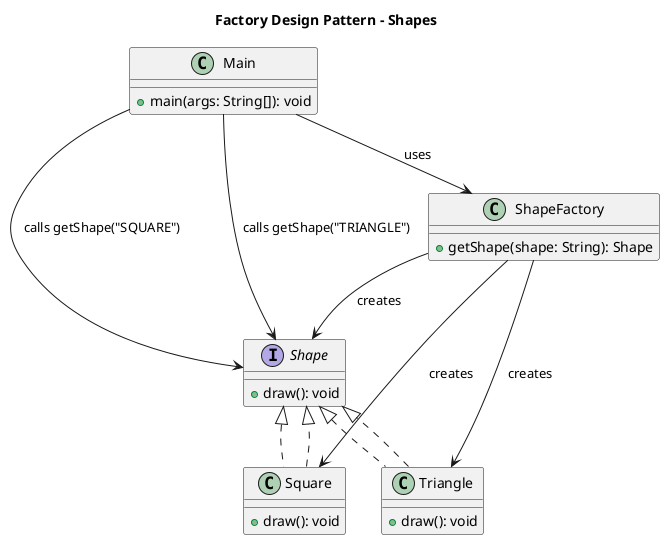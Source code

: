 @startuml Factory
title Factory Design Pattern - Shapes

interface Shape {
    +draw(): void
}

class Square implements Shape {
    +draw(): void
}

class Triangle implements Shape {
    +draw(): void
}

class ShapeFactory {
    +getShape(shape: String): Shape
}

class Main {
    +main(args: String[]): void
}

ShapeFactory --> Shape : creates
ShapeFactory --> Square : creates
ShapeFactory --> Triangle : creates
Square ..|> Shape
Triangle ..|> Shape
Main --> ShapeFactory : uses
Main --> Shape : calls getShape("SQUARE")
Main --> Shape : calls getShape("TRIANGLE")

@enduml
